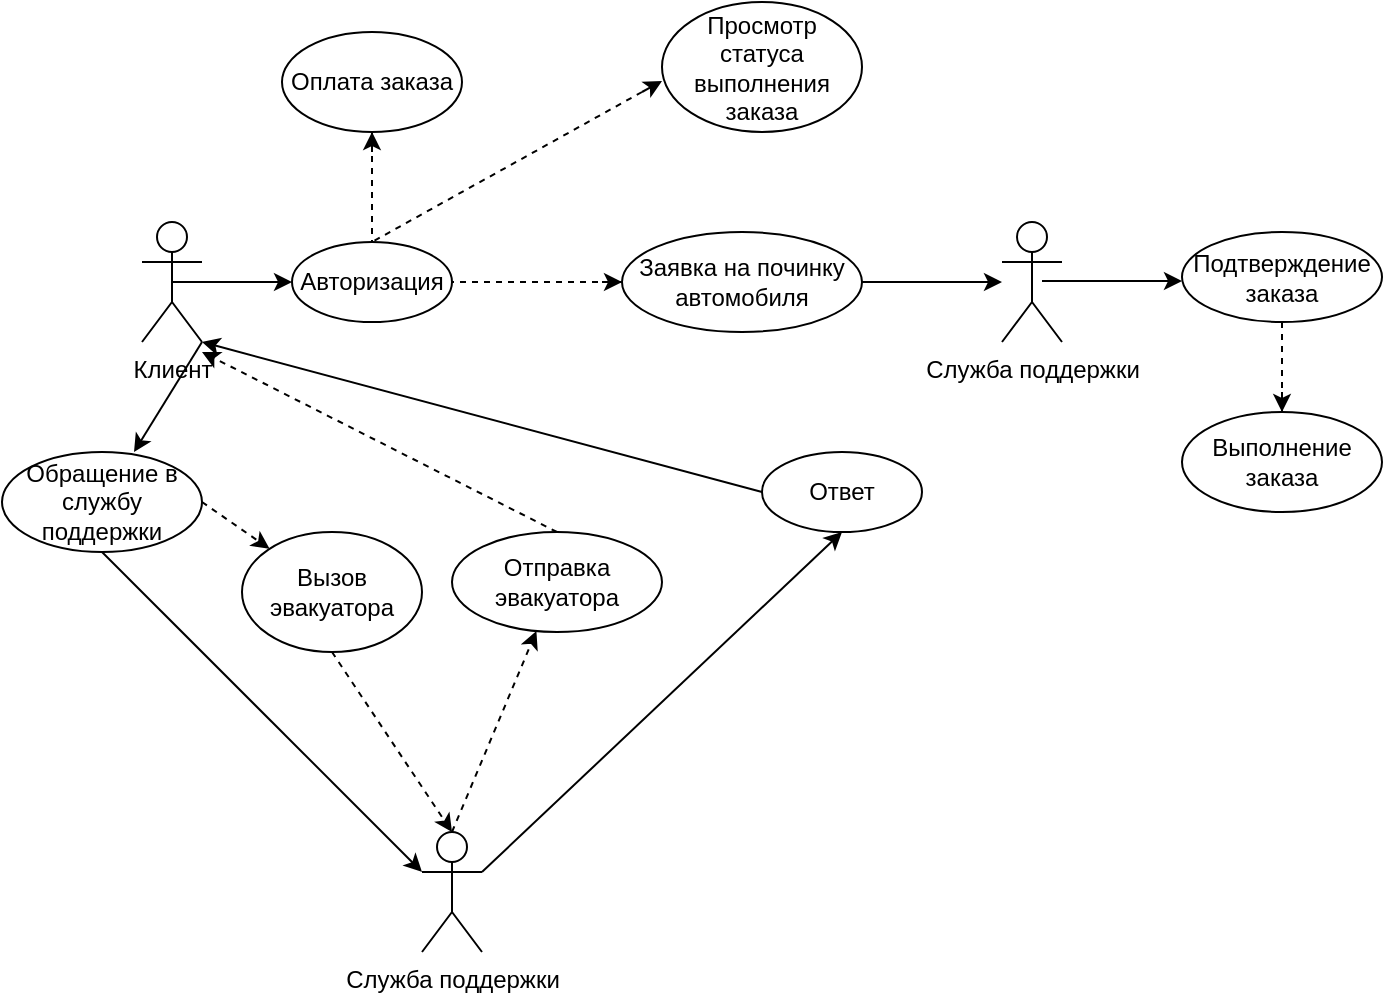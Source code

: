 <mxfile version="14.7.2" type="device"><diagram id="xLcpYC41y-214ZlxjSti" name="Page-1"><mxGraphModel dx="782" dy="706" grid="1" gridSize="10" guides="1" tooltips="1" connect="1" arrows="1" fold="1" page="1" pageScale="1" pageWidth="827" pageHeight="1169" math="0" shadow="0"><root><mxCell id="0"/><mxCell id="1" parent="0"/><mxCell id="fe-3PE_oCOkE9iiQ_vYO-38" style="edgeStyle=orthogonalEdgeStyle;rounded=0;orthogonalLoop=1;jettySize=auto;html=1;exitX=0.5;exitY=0.5;exitDx=0;exitDy=0;exitPerimeter=0;entryX=0;entryY=0.5;entryDx=0;entryDy=0;" parent="1" source="fe-3PE_oCOkE9iiQ_vYO-1" target="fe-3PE_oCOkE9iiQ_vYO-6" edge="1"><mxGeometry relative="1" as="geometry"/></mxCell><mxCell id="fe-3PE_oCOkE9iiQ_vYO-1" value="&lt;font style=&quot;vertical-align: inherit&quot;&gt;&lt;font style=&quot;vertical-align: inherit&quot;&gt;Клиент&lt;/font&gt;&lt;/font&gt;" style="shape=umlActor;verticalLabelPosition=bottom;verticalAlign=top;html=1;outlineConnect=0;" parent="1" vertex="1"><mxGeometry x="70" y="305" width="30" height="60" as="geometry"/></mxCell><mxCell id="fe-3PE_oCOkE9iiQ_vYO-2" value="Служба поддержки" style="shape=umlActor;verticalLabelPosition=bottom;verticalAlign=top;html=1;outlineConnect=0;" parent="1" vertex="1"><mxGeometry x="210" y="610" width="30" height="60" as="geometry"/></mxCell><mxCell id="fe-3PE_oCOkE9iiQ_vYO-5" value="Служба поддержки" style="shape=umlActor;verticalLabelPosition=bottom;verticalAlign=top;html=1;outlineConnect=0;" parent="1" vertex="1"><mxGeometry x="500" y="305" width="30" height="60" as="geometry"/></mxCell><mxCell id="fe-3PE_oCOkE9iiQ_vYO-6" value="Авторизация" style="ellipse;whiteSpace=wrap;html=1;" parent="1" vertex="1"><mxGeometry x="145" y="315" width="80" height="40" as="geometry"/></mxCell><mxCell id="fe-3PE_oCOkE9iiQ_vYO-7" value="Заявка на починку автомобиля" style="ellipse;whiteSpace=wrap;html=1;" parent="1" vertex="1"><mxGeometry x="310" y="310" width="120" height="50" as="geometry"/></mxCell><mxCell id="fe-3PE_oCOkE9iiQ_vYO-8" value="Оплата заказа" style="ellipse;whiteSpace=wrap;html=1;" parent="1" vertex="1"><mxGeometry x="140" y="210" width="90" height="50" as="geometry"/></mxCell><mxCell id="fe-3PE_oCOkE9iiQ_vYO-9" value="Просмотр статуса&lt;br&gt;выполнения заказа" style="ellipse;whiteSpace=wrap;html=1;" parent="1" vertex="1"><mxGeometry x="330" y="195" width="100" height="65" as="geometry"/></mxCell><mxCell id="fe-3PE_oCOkE9iiQ_vYO-10" value="Подтверждение заказа" style="ellipse;whiteSpace=wrap;html=1;" parent="1" vertex="1"><mxGeometry x="590" y="310" width="100" height="45" as="geometry"/></mxCell><mxCell id="fe-3PE_oCOkE9iiQ_vYO-11" value="Выполнение заказа" style="ellipse;whiteSpace=wrap;html=1;" parent="1" vertex="1"><mxGeometry x="590" y="400" width="100" height="50" as="geometry"/></mxCell><mxCell id="fe-3PE_oCOkE9iiQ_vYO-12" value="Ответ" style="ellipse;whiteSpace=wrap;html=1;" parent="1" vertex="1"><mxGeometry x="380" y="420" width="80" height="40" as="geometry"/></mxCell><mxCell id="fe-3PE_oCOkE9iiQ_vYO-13" value="Обращение в службу поддержки" style="ellipse;whiteSpace=wrap;html=1;" parent="1" vertex="1"><mxGeometry y="420" width="100" height="50" as="geometry"/></mxCell><mxCell id="fe-3PE_oCOkE9iiQ_vYO-22" value="" style="endArrow=classic;html=1;entryX=1;entryY=1;entryDx=0;entryDy=0;entryPerimeter=0;exitX=0;exitY=0.5;exitDx=0;exitDy=0;" parent="1" source="fe-3PE_oCOkE9iiQ_vYO-12" target="fe-3PE_oCOkE9iiQ_vYO-1" edge="1"><mxGeometry width="50" height="50" relative="1" as="geometry"><mxPoint x="220" y="520" as="sourcePoint"/><mxPoint x="150" y="535" as="targetPoint"/></mxGeometry></mxCell><mxCell id="fe-3PE_oCOkE9iiQ_vYO-23" value="" style="endArrow=classic;html=1;exitX=1;exitY=1;exitDx=0;exitDy=0;exitPerimeter=0;entryX=0.66;entryY=0;entryDx=0;entryDy=0;entryPerimeter=0;" parent="1" source="fe-3PE_oCOkE9iiQ_vYO-1" target="fe-3PE_oCOkE9iiQ_vYO-13" edge="1"><mxGeometry width="50" height="50" relative="1" as="geometry"><mxPoint x="110" y="375" as="sourcePoint"/><mxPoint x="140" y="450" as="targetPoint"/></mxGeometry></mxCell><mxCell id="fe-3PE_oCOkE9iiQ_vYO-24" value="" style="endArrow=classic;html=1;entryX=0.5;entryY=1;entryDx=0;entryDy=0;exitX=1;exitY=0.333;exitDx=0;exitDy=0;exitPerimeter=0;" parent="1" source="fe-3PE_oCOkE9iiQ_vYO-2" target="fe-3PE_oCOkE9iiQ_vYO-12" edge="1"><mxGeometry width="50" height="50" relative="1" as="geometry"><mxPoint x="120" y="560" as="sourcePoint"/><mxPoint x="220" y="615" as="targetPoint"/></mxGeometry></mxCell><mxCell id="fe-3PE_oCOkE9iiQ_vYO-25" value="" style="endArrow=classic;html=1;exitX=0.5;exitY=1;exitDx=0;exitDy=0;entryX=0;entryY=0.333;entryDx=0;entryDy=0;entryPerimeter=0;" parent="1" target="fe-3PE_oCOkE9iiQ_vYO-2" edge="1" source="fe-3PE_oCOkE9iiQ_vYO-13"><mxGeometry width="50" height="50" relative="1" as="geometry"><mxPoint x="120" y="490" as="sourcePoint"/><mxPoint x="200" y="630" as="targetPoint"/></mxGeometry></mxCell><mxCell id="fe-3PE_oCOkE9iiQ_vYO-26" value="" style="endArrow=classic;html=1;exitX=1;exitY=0.5;exitDx=0;exitDy=0;" parent="1" source="fe-3PE_oCOkE9iiQ_vYO-7" target="fe-3PE_oCOkE9iiQ_vYO-5" edge="1"><mxGeometry width="50" height="50" relative="1" as="geometry"><mxPoint x="430" y="330" as="sourcePoint"/><mxPoint x="530" y="385" as="targetPoint"/></mxGeometry></mxCell><mxCell id="fe-3PE_oCOkE9iiQ_vYO-27" value="" style="endArrow=classic;html=1;exitX=1;exitY=0.5;exitDx=0;exitDy=0;" parent="1" edge="1"><mxGeometry width="50" height="50" relative="1" as="geometry"><mxPoint x="520" y="334.5" as="sourcePoint"/><mxPoint x="590" y="334.5" as="targetPoint"/></mxGeometry></mxCell><mxCell id="fe-3PE_oCOkE9iiQ_vYO-32" value="" style="endArrow=classic;html=1;" parent="1" edge="1"><mxGeometry width="50" height="50" relative="1" as="geometry"><mxPoint x="640" y="390" as="sourcePoint"/><mxPoint x="640" y="400" as="targetPoint"/></mxGeometry></mxCell><mxCell id="fe-3PE_oCOkE9iiQ_vYO-34" value="" style="endArrow=none;dashed=1;html=1;entryX=0.5;entryY=0;entryDx=0;entryDy=0;exitX=0.5;exitY=1;exitDx=0;exitDy=0;" parent="1" source="fe-3PE_oCOkE9iiQ_vYO-10" target="fe-3PE_oCOkE9iiQ_vYO-11" edge="1"><mxGeometry width="50" height="50" relative="1" as="geometry"><mxPoint x="600" y="380" as="sourcePoint"/><mxPoint x="650" y="380" as="targetPoint"/></mxGeometry></mxCell><mxCell id="fe-3PE_oCOkE9iiQ_vYO-35" value="" style="endArrow=none;dashed=1;html=1;entryX=1;entryY=0.5;entryDx=0;entryDy=0;exitX=0;exitY=0.5;exitDx=0;exitDy=0;" parent="1" source="fe-3PE_oCOkE9iiQ_vYO-7" target="fe-3PE_oCOkE9iiQ_vYO-6" edge="1"><mxGeometry width="50" height="50" relative="1" as="geometry"><mxPoint x="310" y="330" as="sourcePoint"/><mxPoint x="150" y="344.5" as="targetPoint"/></mxGeometry></mxCell><mxCell id="fe-3PE_oCOkE9iiQ_vYO-36" value="" style="endArrow=classic;html=1;entryX=0;entryY=0.5;entryDx=0;entryDy=0;" parent="1" target="fe-3PE_oCOkE9iiQ_vYO-7" edge="1"><mxGeometry width="50" height="50" relative="1" as="geometry"><mxPoint x="300" y="335" as="sourcePoint"/><mxPoint x="470" y="420" as="targetPoint"/><Array as="points"/></mxGeometry></mxCell><mxCell id="fe-3PE_oCOkE9iiQ_vYO-39" value="" style="endArrow=classic;html=1;" parent="1" edge="1"><mxGeometry width="50" height="50" relative="1" as="geometry"><mxPoint x="320" y="240" as="sourcePoint"/><mxPoint x="330" y="234.5" as="targetPoint"/></mxGeometry></mxCell><mxCell id="fe-3PE_oCOkE9iiQ_vYO-42" value="" style="endArrow=none;dashed=1;html=1;entryX=0.5;entryY=0;entryDx=0;entryDy=0;" parent="1" target="fe-3PE_oCOkE9iiQ_vYO-6" edge="1"><mxGeometry width="50" height="50" relative="1" as="geometry"><mxPoint x="320" y="240" as="sourcePoint"/><mxPoint x="180" y="315" as="targetPoint"/></mxGeometry></mxCell><mxCell id="fe-3PE_oCOkE9iiQ_vYO-43" value="" style="endArrow=none;dashed=1;html=1;entryX=0.5;entryY=0;entryDx=0;entryDy=0;exitX=0.5;exitY=1;exitDx=0;exitDy=0;" parent="1" source="fe-3PE_oCOkE9iiQ_vYO-8" target="fe-3PE_oCOkE9iiQ_vYO-6" edge="1"><mxGeometry width="50" height="50" relative="1" as="geometry"><mxPoint x="190" y="261" as="sourcePoint"/><mxPoint x="190" y="315" as="targetPoint"/></mxGeometry></mxCell><mxCell id="fe-3PE_oCOkE9iiQ_vYO-44" value="" style="endArrow=classic;html=1;entryX=0.5;entryY=1;entryDx=0;entryDy=0;" parent="1" target="fe-3PE_oCOkE9iiQ_vYO-8" edge="1"><mxGeometry width="50" height="50" relative="1" as="geometry"><mxPoint x="185" y="270" as="sourcePoint"/><mxPoint x="290" y="310" as="targetPoint"/></mxGeometry></mxCell><mxCell id="9Eg8lJK9w4Xvm8_6m8jq-1" value="&lt;font style=&quot;vertical-align: inherit&quot;&gt;&lt;font style=&quot;vertical-align: inherit&quot;&gt;&lt;font style=&quot;vertical-align: inherit&quot;&gt;&lt;font style=&quot;vertical-align: inherit&quot;&gt;&lt;font style=&quot;vertical-align: inherit&quot;&gt;&lt;font style=&quot;vertical-align: inherit&quot;&gt;Вызов эвакуатора&lt;/font&gt;&lt;/font&gt;&lt;/font&gt;&lt;/font&gt;&lt;br&gt;&lt;/font&gt;&lt;/font&gt;" style="ellipse;whiteSpace=wrap;html=1;" vertex="1" parent="1"><mxGeometry x="120" y="460" width="90" height="60" as="geometry"/></mxCell><mxCell id="9Eg8lJK9w4Xvm8_6m8jq-6" value="" style="endArrow=classic;html=1;dashed=1;exitX=1;exitY=0.5;exitDx=0;exitDy=0;" edge="1" parent="1" source="fe-3PE_oCOkE9iiQ_vYO-13" target="9Eg8lJK9w4Xvm8_6m8jq-1"><mxGeometry width="50" height="50" relative="1" as="geometry"><mxPoint x="400" y="490" as="sourcePoint"/><mxPoint x="450" y="440" as="targetPoint"/></mxGeometry></mxCell><mxCell id="9Eg8lJK9w4Xvm8_6m8jq-7" value="" style="endArrow=classic;html=1;dashed=1;entryX=0.5;entryY=0;entryDx=0;entryDy=0;entryPerimeter=0;exitX=0.5;exitY=1;exitDx=0;exitDy=0;" edge="1" parent="1" source="9Eg8lJK9w4Xvm8_6m8jq-1" target="fe-3PE_oCOkE9iiQ_vYO-2"><mxGeometry width="50" height="50" relative="1" as="geometry"><mxPoint x="230" y="560" as="sourcePoint"/><mxPoint x="280" y="510" as="targetPoint"/></mxGeometry></mxCell><mxCell id="9Eg8lJK9w4Xvm8_6m8jq-8" value="" style="endArrow=classic;html=1;dashed=1;" edge="1" parent="1" target="9Eg8lJK9w4Xvm8_6m8jq-9"><mxGeometry width="50" height="50" relative="1" as="geometry"><mxPoint x="225" y="610" as="sourcePoint"/><mxPoint x="280" y="520" as="targetPoint"/></mxGeometry></mxCell><mxCell id="9Eg8lJK9w4Xvm8_6m8jq-9" value="&lt;font style=&quot;vertical-align: inherit&quot;&gt;&lt;font style=&quot;vertical-align: inherit&quot;&gt;Отправка эвакуатора&lt;/font&gt;&lt;/font&gt;" style="ellipse;whiteSpace=wrap;html=1;" vertex="1" parent="1"><mxGeometry x="225" y="460" width="105" height="50" as="geometry"/></mxCell><mxCell id="9Eg8lJK9w4Xvm8_6m8jq-10" value="" style="endArrow=classic;html=1;dashed=1;exitX=0.5;exitY=0;exitDx=0;exitDy=0;" edge="1" parent="1" source="9Eg8lJK9w4Xvm8_6m8jq-9"><mxGeometry width="50" height="50" relative="1" as="geometry"><mxPoint x="57.7" y="475.24" as="sourcePoint"/><mxPoint x="100" y="370" as="targetPoint"/></mxGeometry></mxCell></root></mxGraphModel></diagram></mxfile>